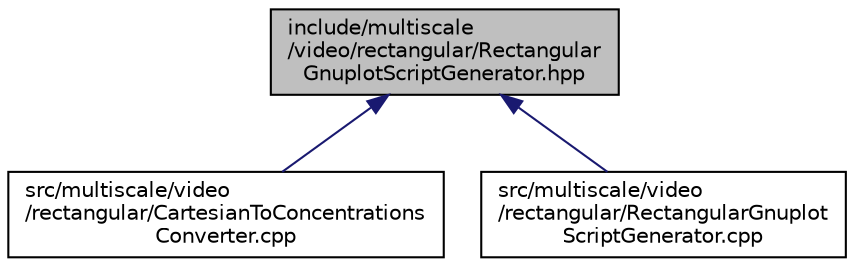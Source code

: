 digraph "include/multiscale/video/rectangular/RectangularGnuplotScriptGenerator.hpp"
{
  edge [fontname="Helvetica",fontsize="10",labelfontname="Helvetica",labelfontsize="10"];
  node [fontname="Helvetica",fontsize="10",shape=record];
  Node1 [label="include/multiscale\l/video/rectangular/Rectangular\lGnuplotScriptGenerator.hpp",height=0.2,width=0.4,color="black", fillcolor="grey75", style="filled" fontcolor="black"];
  Node1 -> Node2 [dir="back",color="midnightblue",fontsize="10",style="solid",fontname="Helvetica"];
  Node2 [label="src/multiscale/video\l/rectangular/CartesianToConcentrations\lConverter.cpp",height=0.2,width=0.4,color="black", fillcolor="white", style="filled",URL="$CartesianToConcentrationsConverter_8cpp.html"];
  Node1 -> Node3 [dir="back",color="midnightblue",fontsize="10",style="solid",fontname="Helvetica"];
  Node3 [label="src/multiscale/video\l/rectangular/RectangularGnuplot\lScriptGenerator.cpp",height=0.2,width=0.4,color="black", fillcolor="white", style="filled",URL="$RectangularGnuplotScriptGenerator_8cpp.html"];
}
